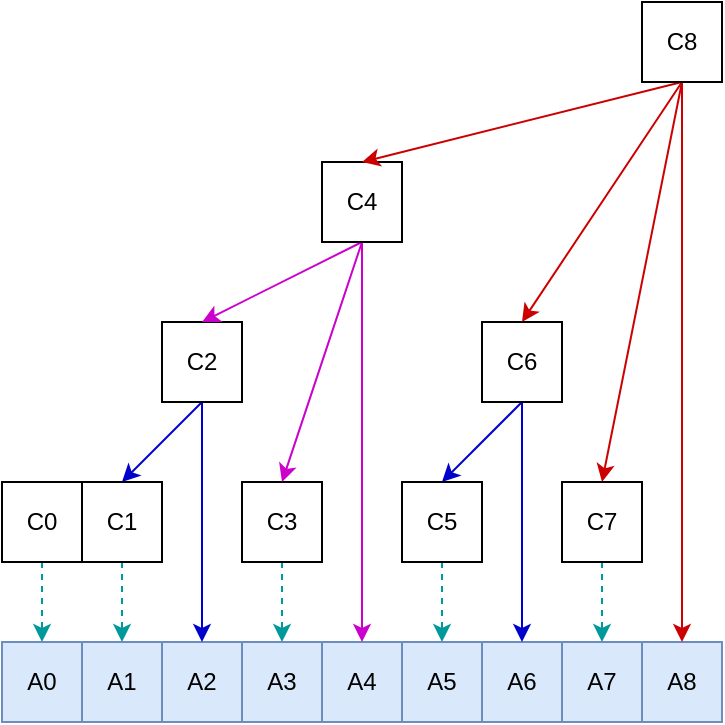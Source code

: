 <mxfile version="22.1.17" type="github">
  <diagram name="Page-1" id="XJ7GhquE-49GAgsvK8Cw">
    <mxGraphModel dx="968" dy="684" grid="1" gridSize="10" guides="1" tooltips="1" connect="1" arrows="1" fold="1" page="1" pageScale="1" pageWidth="850" pageHeight="1100" math="0" shadow="0">
      <root>
        <mxCell id="0" />
        <mxCell id="1" parent="0" />
        <mxCell id="UmMq0PRtV3FzpscR7kwp-1" value="A0" style="rounded=0;whiteSpace=wrap;html=1;fillColor=#dae8fc;strokeColor=#6c8ebf;" vertex="1" parent="1">
          <mxGeometry x="160" y="320" width="40" height="40" as="geometry" />
        </mxCell>
        <mxCell id="UmMq0PRtV3FzpscR7kwp-2" value="A1" style="rounded=0;whiteSpace=wrap;html=1;fillColor=#dae8fc;strokeColor=#6c8ebf;" vertex="1" parent="1">
          <mxGeometry x="200" y="320" width="40" height="40" as="geometry" />
        </mxCell>
        <mxCell id="UmMq0PRtV3FzpscR7kwp-4" value="A2" style="rounded=0;whiteSpace=wrap;html=1;fillColor=#dae8fc;strokeColor=#6c8ebf;" vertex="1" parent="1">
          <mxGeometry x="240" y="320" width="40" height="40" as="geometry" />
        </mxCell>
        <mxCell id="UmMq0PRtV3FzpscR7kwp-5" value="A3" style="rounded=0;whiteSpace=wrap;html=1;fillColor=#dae8fc;strokeColor=#6c8ebf;" vertex="1" parent="1">
          <mxGeometry x="280" y="320" width="40" height="40" as="geometry" />
        </mxCell>
        <mxCell id="UmMq0PRtV3FzpscR7kwp-6" value="A4" style="rounded=0;whiteSpace=wrap;html=1;fillColor=#dae8fc;strokeColor=#6c8ebf;" vertex="1" parent="1">
          <mxGeometry x="320" y="320" width="40" height="40" as="geometry" />
        </mxCell>
        <mxCell id="UmMq0PRtV3FzpscR7kwp-7" value="A5" style="rounded=0;whiteSpace=wrap;html=1;fillColor=#dae8fc;strokeColor=#6c8ebf;" vertex="1" parent="1">
          <mxGeometry x="360" y="320" width="40" height="40" as="geometry" />
        </mxCell>
        <mxCell id="UmMq0PRtV3FzpscR7kwp-8" value="A6" style="rounded=0;whiteSpace=wrap;html=1;fillColor=#dae8fc;strokeColor=#6c8ebf;" vertex="1" parent="1">
          <mxGeometry x="400" y="320" width="40" height="40" as="geometry" />
        </mxCell>
        <mxCell id="UmMq0PRtV3FzpscR7kwp-9" value="A7" style="rounded=0;whiteSpace=wrap;html=1;fillColor=#dae8fc;strokeColor=#6c8ebf;" vertex="1" parent="1">
          <mxGeometry x="440" y="320" width="40" height="40" as="geometry" />
        </mxCell>
        <mxCell id="UmMq0PRtV3FzpscR7kwp-18" style="edgeStyle=orthogonalEdgeStyle;rounded=0;orthogonalLoop=1;jettySize=auto;html=1;exitX=0.5;exitY=1;exitDx=0;exitDy=0;entryX=0.5;entryY=0;entryDx=0;entryDy=0;endArrow=classic;endFill=1;strokeColor=#009999;dashed=1;" edge="1" parent="1" source="UmMq0PRtV3FzpscR7kwp-10" target="UmMq0PRtV3FzpscR7kwp-1">
          <mxGeometry relative="1" as="geometry" />
        </mxCell>
        <mxCell id="UmMq0PRtV3FzpscR7kwp-10" value="C0" style="rounded=0;whiteSpace=wrap;html=1;" vertex="1" parent="1">
          <mxGeometry x="160" y="240" width="40" height="40" as="geometry" />
        </mxCell>
        <mxCell id="UmMq0PRtV3FzpscR7kwp-19" style="edgeStyle=orthogonalEdgeStyle;rounded=0;orthogonalLoop=1;jettySize=auto;html=1;exitX=0.5;exitY=1;exitDx=0;exitDy=0;entryX=0.5;entryY=0;entryDx=0;entryDy=0;endArrow=classic;endFill=1;strokeColor=#009999;dashed=1;" edge="1" parent="1" source="UmMq0PRtV3FzpscR7kwp-11" target="UmMq0PRtV3FzpscR7kwp-2">
          <mxGeometry relative="1" as="geometry" />
        </mxCell>
        <mxCell id="UmMq0PRtV3FzpscR7kwp-11" value="C1" style="rounded=0;whiteSpace=wrap;html=1;" vertex="1" parent="1">
          <mxGeometry x="200" y="240" width="40" height="40" as="geometry" />
        </mxCell>
        <mxCell id="UmMq0PRtV3FzpscR7kwp-20" style="edgeStyle=orthogonalEdgeStyle;rounded=0;orthogonalLoop=1;jettySize=auto;html=1;exitX=0.5;exitY=1;exitDx=0;exitDy=0;endArrow=classic;endFill=1;strokeColor=#009999;dashed=1;" edge="1" parent="1" source="UmMq0PRtV3FzpscR7kwp-12" target="UmMq0PRtV3FzpscR7kwp-5">
          <mxGeometry relative="1" as="geometry" />
        </mxCell>
        <mxCell id="UmMq0PRtV3FzpscR7kwp-12" value="C3" style="rounded=0;whiteSpace=wrap;html=1;" vertex="1" parent="1">
          <mxGeometry x="280" y="240" width="40" height="40" as="geometry" />
        </mxCell>
        <mxCell id="UmMq0PRtV3FzpscR7kwp-21" style="edgeStyle=orthogonalEdgeStyle;rounded=0;orthogonalLoop=1;jettySize=auto;html=1;exitX=0.5;exitY=1;exitDx=0;exitDy=0;entryX=0.5;entryY=0;entryDx=0;entryDy=0;endArrow=classic;endFill=1;strokeColor=#009999;dashed=1;" edge="1" parent="1" source="UmMq0PRtV3FzpscR7kwp-13" target="UmMq0PRtV3FzpscR7kwp-7">
          <mxGeometry relative="1" as="geometry" />
        </mxCell>
        <mxCell id="UmMq0PRtV3FzpscR7kwp-13" value="C5" style="rounded=0;whiteSpace=wrap;html=1;" vertex="1" parent="1">
          <mxGeometry x="360" y="240" width="40" height="40" as="geometry" />
        </mxCell>
        <mxCell id="UmMq0PRtV3FzpscR7kwp-22" style="edgeStyle=orthogonalEdgeStyle;rounded=0;orthogonalLoop=1;jettySize=auto;html=1;exitX=0.5;exitY=1;exitDx=0;exitDy=0;entryX=0.5;entryY=0;entryDx=0;entryDy=0;endArrow=classic;endFill=1;strokeColor=#009999;dashed=1;" edge="1" parent="1" source="UmMq0PRtV3FzpscR7kwp-14" target="UmMq0PRtV3FzpscR7kwp-9">
          <mxGeometry relative="1" as="geometry" />
        </mxCell>
        <mxCell id="UmMq0PRtV3FzpscR7kwp-14" value="C7" style="rounded=0;whiteSpace=wrap;html=1;" vertex="1" parent="1">
          <mxGeometry x="440" y="240" width="40" height="40" as="geometry" />
        </mxCell>
        <mxCell id="UmMq0PRtV3FzpscR7kwp-26" style="edgeStyle=orthogonalEdgeStyle;rounded=0;orthogonalLoop=1;jettySize=auto;html=1;exitX=0.5;exitY=1;exitDx=0;exitDy=0;strokeColor=#0000CC;" edge="1" parent="1" source="UmMq0PRtV3FzpscR7kwp-15" target="UmMq0PRtV3FzpscR7kwp-4">
          <mxGeometry relative="1" as="geometry" />
        </mxCell>
        <mxCell id="UmMq0PRtV3FzpscR7kwp-27" style="rounded=0;orthogonalLoop=1;jettySize=auto;html=1;exitX=0.5;exitY=1;exitDx=0;exitDy=0;entryX=0.5;entryY=0;entryDx=0;entryDy=0;strokeColor=#0000CC;" edge="1" parent="1" source="UmMq0PRtV3FzpscR7kwp-15" target="UmMq0PRtV3FzpscR7kwp-11">
          <mxGeometry relative="1" as="geometry" />
        </mxCell>
        <mxCell id="UmMq0PRtV3FzpscR7kwp-15" value="C2" style="rounded=0;whiteSpace=wrap;html=1;" vertex="1" parent="1">
          <mxGeometry x="240" y="160" width="40" height="40" as="geometry" />
        </mxCell>
        <mxCell id="UmMq0PRtV3FzpscR7kwp-28" style="edgeStyle=orthogonalEdgeStyle;rounded=0;orthogonalLoop=1;jettySize=auto;html=1;exitX=0.5;exitY=1;exitDx=0;exitDy=0;strokeColor=#0000CC;" edge="1" parent="1" source="UmMq0PRtV3FzpscR7kwp-16" target="UmMq0PRtV3FzpscR7kwp-8">
          <mxGeometry relative="1" as="geometry" />
        </mxCell>
        <mxCell id="UmMq0PRtV3FzpscR7kwp-29" style="rounded=0;orthogonalLoop=1;jettySize=auto;html=1;exitX=0.5;exitY=1;exitDx=0;exitDy=0;entryX=0.5;entryY=0;entryDx=0;entryDy=0;strokeColor=#0000CC;" edge="1" parent="1" source="UmMq0PRtV3FzpscR7kwp-16" target="UmMq0PRtV3FzpscR7kwp-13">
          <mxGeometry relative="1" as="geometry" />
        </mxCell>
        <mxCell id="UmMq0PRtV3FzpscR7kwp-16" value="C6" style="rounded=0;whiteSpace=wrap;html=1;" vertex="1" parent="1">
          <mxGeometry x="400" y="160" width="40" height="40" as="geometry" />
        </mxCell>
        <mxCell id="UmMq0PRtV3FzpscR7kwp-23" style="edgeStyle=orthogonalEdgeStyle;rounded=0;orthogonalLoop=1;jettySize=auto;html=1;exitX=0.5;exitY=1;exitDx=0;exitDy=0;strokeColor=#CC00CC;" edge="1" parent="1" source="UmMq0PRtV3FzpscR7kwp-17" target="UmMq0PRtV3FzpscR7kwp-6">
          <mxGeometry relative="1" as="geometry" />
        </mxCell>
        <mxCell id="UmMq0PRtV3FzpscR7kwp-24" style="rounded=0;orthogonalLoop=1;jettySize=auto;html=1;exitX=0.5;exitY=1;exitDx=0;exitDy=0;entryX=0.5;entryY=0;entryDx=0;entryDy=0;strokeColor=#CC00CC;" edge="1" parent="1" source="UmMq0PRtV3FzpscR7kwp-17" target="UmMq0PRtV3FzpscR7kwp-12">
          <mxGeometry relative="1" as="geometry" />
        </mxCell>
        <mxCell id="UmMq0PRtV3FzpscR7kwp-25" style="rounded=0;orthogonalLoop=1;jettySize=auto;html=1;exitX=0.5;exitY=1;exitDx=0;exitDy=0;entryX=0.5;entryY=0;entryDx=0;entryDy=0;strokeColor=#CC00CC;" edge="1" parent="1" source="UmMq0PRtV3FzpscR7kwp-17" target="UmMq0PRtV3FzpscR7kwp-15">
          <mxGeometry relative="1" as="geometry" />
        </mxCell>
        <mxCell id="UmMq0PRtV3FzpscR7kwp-17" value="C4" style="rounded=0;whiteSpace=wrap;html=1;" vertex="1" parent="1">
          <mxGeometry x="320" y="80" width="40" height="40" as="geometry" />
        </mxCell>
        <mxCell id="UmMq0PRtV3FzpscR7kwp-30" value="A8" style="rounded=0;whiteSpace=wrap;html=1;fillColor=#dae8fc;strokeColor=#6c8ebf;" vertex="1" parent="1">
          <mxGeometry x="480" y="320" width="40" height="40" as="geometry" />
        </mxCell>
        <mxCell id="UmMq0PRtV3FzpscR7kwp-32" style="edgeStyle=orthogonalEdgeStyle;rounded=0;orthogonalLoop=1;jettySize=auto;html=1;exitX=0.5;exitY=1;exitDx=0;exitDy=0;strokeColor=#CC0000;" edge="1" parent="1" source="UmMq0PRtV3FzpscR7kwp-31" target="UmMq0PRtV3FzpscR7kwp-30">
          <mxGeometry relative="1" as="geometry" />
        </mxCell>
        <mxCell id="UmMq0PRtV3FzpscR7kwp-33" style="rounded=0;orthogonalLoop=1;jettySize=auto;html=1;exitX=0.5;exitY=1;exitDx=0;exitDy=0;entryX=0.5;entryY=0;entryDx=0;entryDy=0;strokeColor=#CC0000;" edge="1" parent="1" source="UmMq0PRtV3FzpscR7kwp-31" target="UmMq0PRtV3FzpscR7kwp-14">
          <mxGeometry relative="1" as="geometry" />
        </mxCell>
        <mxCell id="UmMq0PRtV3FzpscR7kwp-34" style="rounded=0;orthogonalLoop=1;jettySize=auto;html=1;exitX=0.5;exitY=1;exitDx=0;exitDy=0;entryX=0.5;entryY=0;entryDx=0;entryDy=0;strokeColor=#CC0000;" edge="1" parent="1" source="UmMq0PRtV3FzpscR7kwp-31" target="UmMq0PRtV3FzpscR7kwp-16">
          <mxGeometry relative="1" as="geometry" />
        </mxCell>
        <mxCell id="UmMq0PRtV3FzpscR7kwp-35" style="rounded=0;orthogonalLoop=1;jettySize=auto;html=1;exitX=0.5;exitY=1;exitDx=0;exitDy=0;entryX=0.5;entryY=0;entryDx=0;entryDy=0;strokeColor=#CC0000;" edge="1" parent="1" source="UmMq0PRtV3FzpscR7kwp-31" target="UmMq0PRtV3FzpscR7kwp-17">
          <mxGeometry relative="1" as="geometry" />
        </mxCell>
        <mxCell id="UmMq0PRtV3FzpscR7kwp-31" value="C8" style="rounded=0;whiteSpace=wrap;html=1;" vertex="1" parent="1">
          <mxGeometry x="480" width="40" height="40" as="geometry" />
        </mxCell>
      </root>
    </mxGraphModel>
  </diagram>
</mxfile>
